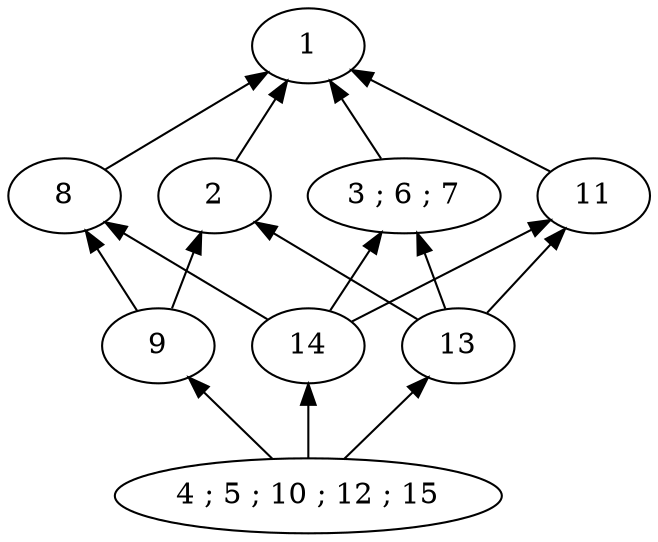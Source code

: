 strict digraph G {
	graph [bb="0,0,292,252"];
	node [label="\N"];
	1	 [height=0.5,
		label=1,
		pos="140,234",
		width=0.75];
	2	 [height=0.5,
		label=2,
		pos="99,162",
		width=0.75];
	1 -> 2	 [dir=back,
		pos="s,130.28,216.94 125.23,208.07 119.71,198.37 113.59,187.62 108.65,178.94"];
	3	 [height=0.5,
		label="3 ; 6 ; 7",
		pos="182,162",
		width=1.0652];
	1 -> 3	 [dir=back,
		pos="s,149.95,216.94 155.05,208.2 160.62,198.66 166.79,188.07 171.83,179.44"];
	8	 [height=0.5,
		label=8,
		pos="27,162",
		width=0.75];
	1 -> 8	 [dir=back,
		pos="s,120.32,221.46 111.82,216.04 91.594,203.16 64.843,186.11 46.837,174.64"];
	11	 [height=0.5,
		label=11,
		pos="265,162",
		width=0.75];
	1 -> 11	 [dir=back,
		pos="s,160.64,222.11 169.32,217.11 192.36,203.84 223.87,185.69 244.33,173.91"];
	9	 [height=0.5,
		label=9,
		pos="68,90",
		width=0.75];
	2 -> 9	 [dir=back,
		pos="s,91.496,144.57 87.517,135.33 83.52,126.05 79.139,115.87 75.543,107.52"];
	13	 [height=0.5,
		label=13,
		pos="212,90",
		width=0.75];
	2 -> 13	 [dir=back,
		pos="s,118.68,149.46 127.18,144.04 147.41,131.16 174.16,114.11 192.16,102.64"];
	3 -> 13	 [dir=back,
		pos="s,189.42,144.2 193.38,134.68 197.2,125.51 201.36,115.54 204.77,107.34"];
	14	 [height=0.5,
		label=14,
		pos="140,90",
		width=0.75];
	3 -> 14	 [dir=back,
		pos="s,171.83,144.57 166.75,135.85 161.19,126.33 155.06,115.82 150.07,107.27"];
	4	 [height=0.5,
		label="4 ; 5 ; 10 ; 12 ; 15",
		pos="140,18",
		width=2.0943];
	8 -> 9	 [dir=back,
		pos="s,36.716,144.94 41.766,136.07 47.287,126.37 53.412,115.62 58.353,106.94"];
	8 -> 14	 [dir=back,
		pos="s,46.683,149.46 55.183,144.04 75.406,131.16 102.16,114.11 120.16,102.64"];
	9 -> 4	 [dir=back,
		pos="s,83.269,74.731 90.422,67.578 100.75,57.25 112.83,45.175 122.47,35.527"];
	11 -> 13	 [dir=back,
		pos="s,252.97,145.66 246.92,137.43 239.34,127.14 230.75,115.47 223.98,106.27"];
	11 -> 14	 [dir=back,
		pos="s,244.36,150.11 235.68,145.11 212.64,131.84 181.13,113.69 160.67,101.91"];
	13 -> 4	 [dir=back,
		pos="s,196.73,74.731 189.58,67.578 179.25,57.25 167.17,45.175 157.53,35.527"];
	14 -> 4	 [dir=back,
		pos="s,140,71.831 140,61.573 140,53.108 140,44.059 140,36.413"];
}
